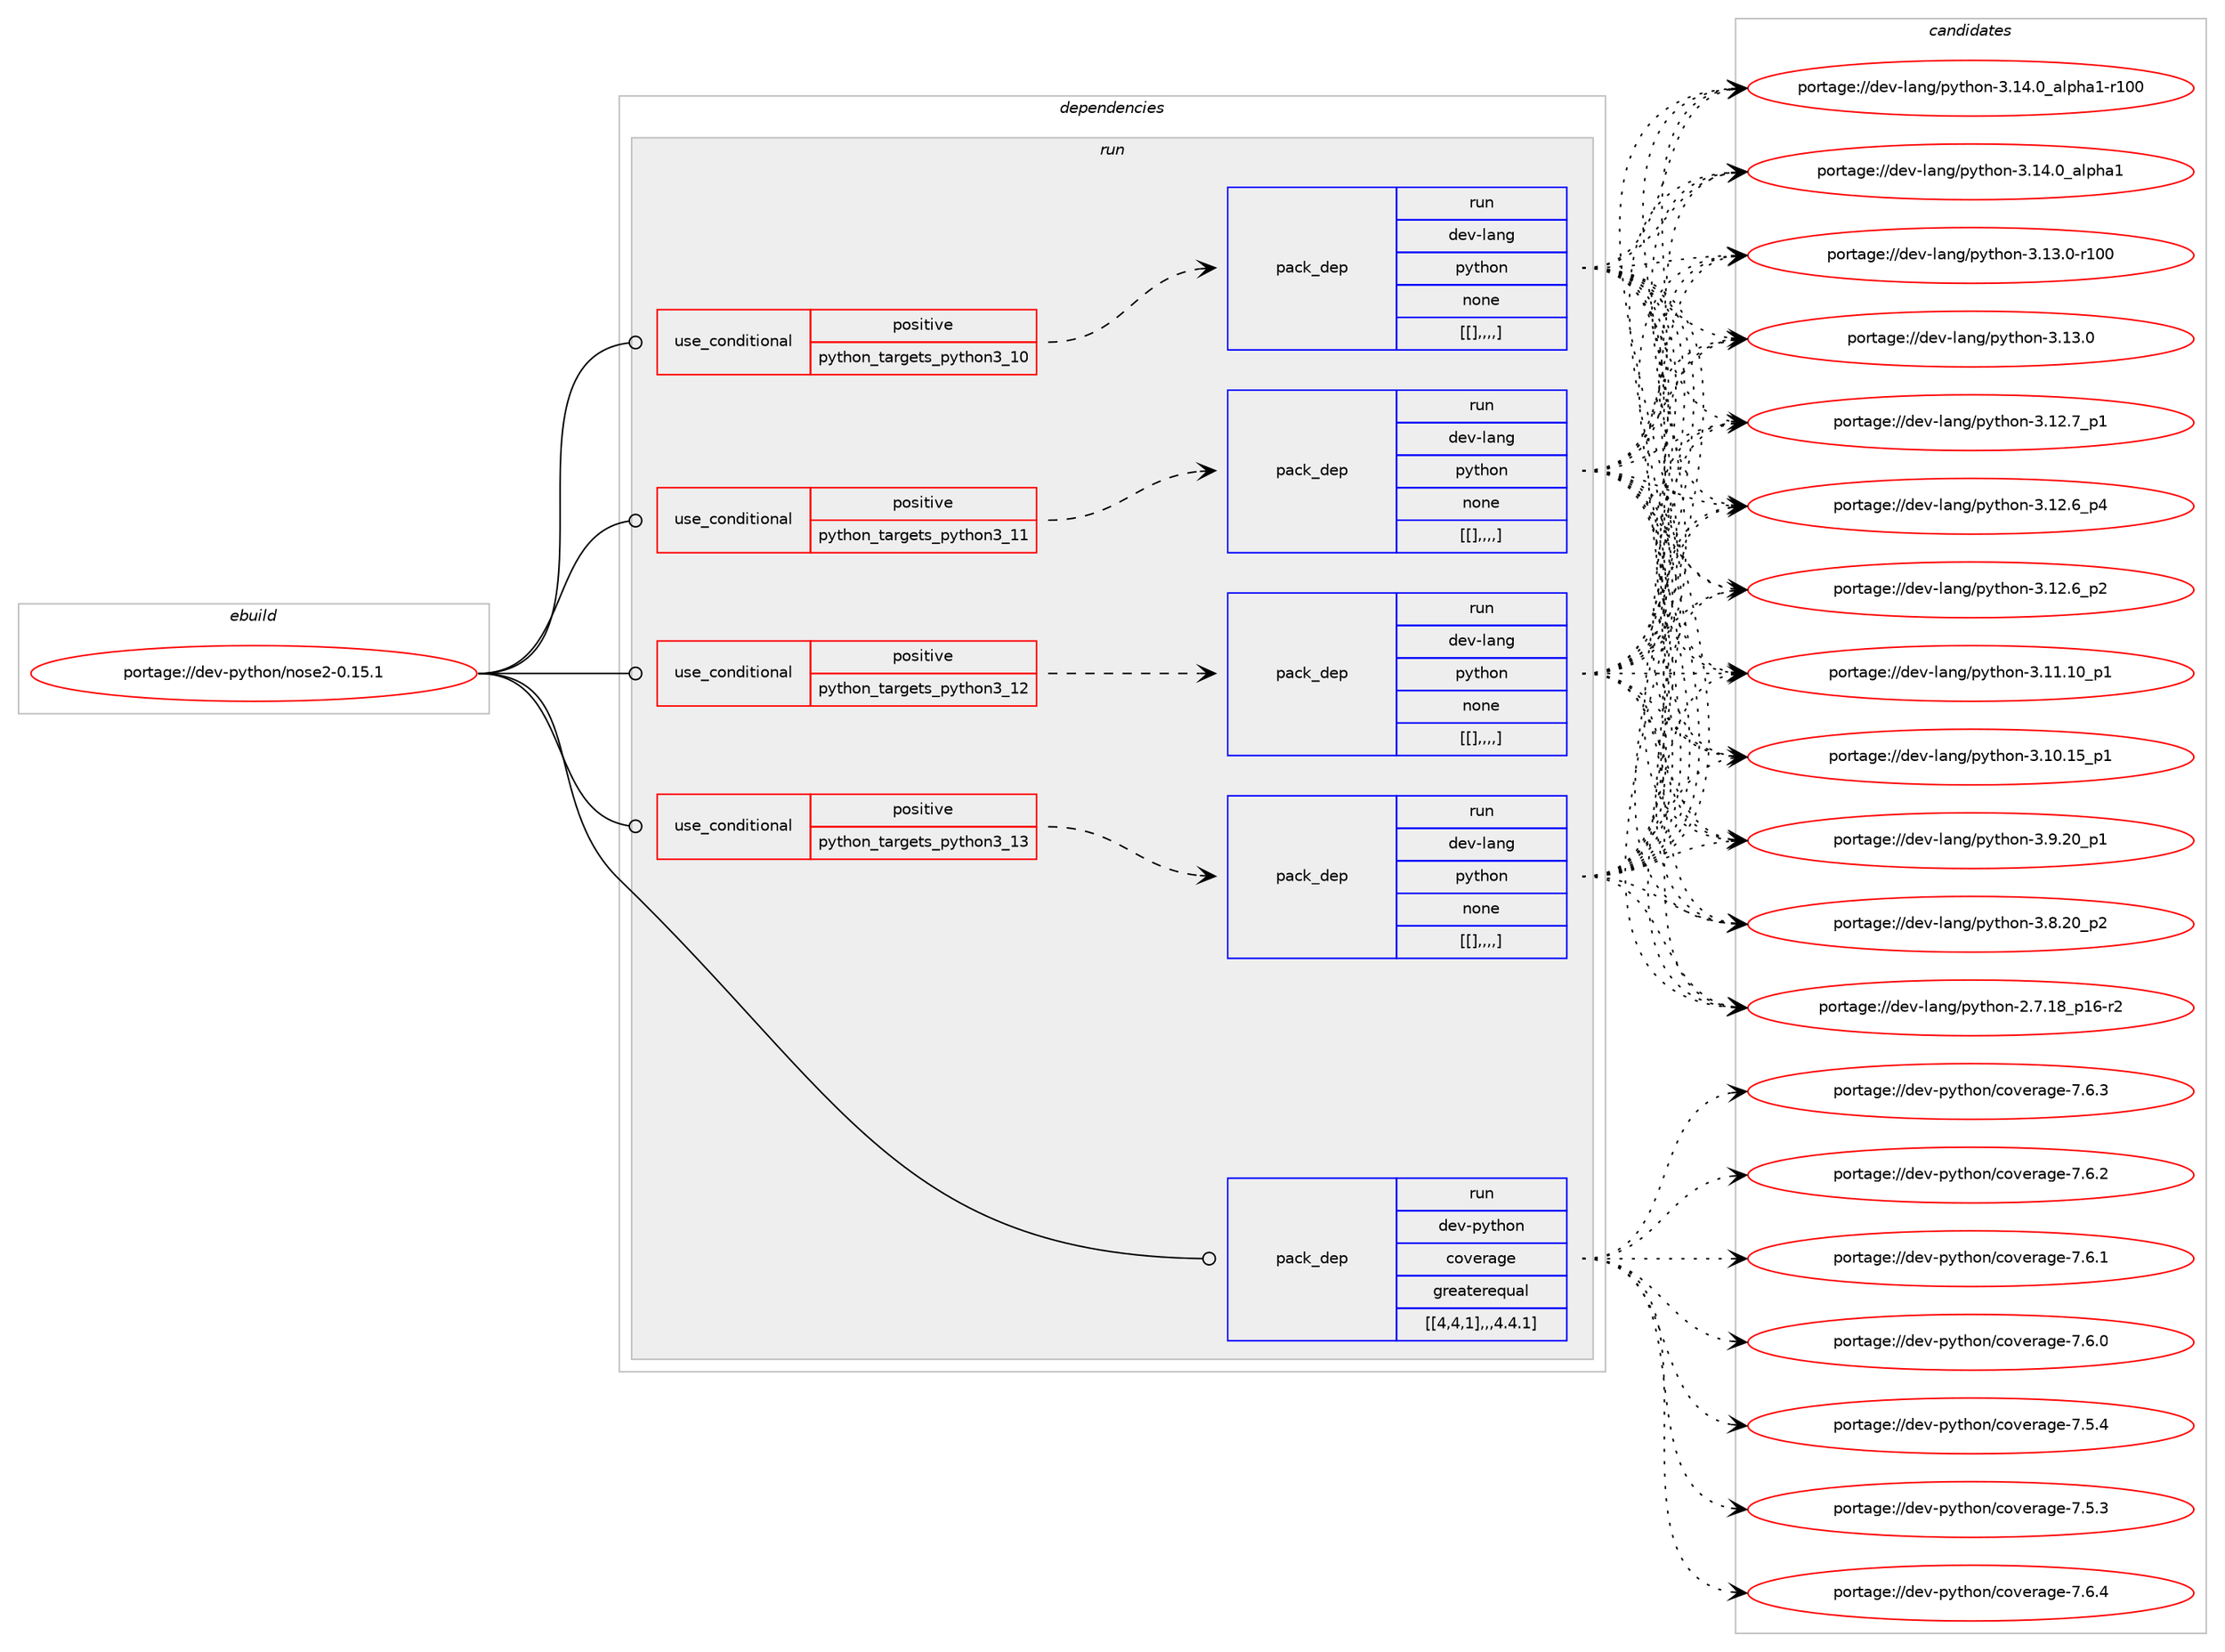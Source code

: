 digraph prolog {

# *************
# Graph options
# *************

newrank=true;
concentrate=true;
compound=true;
graph [rankdir=LR,fontname=Helvetica,fontsize=10,ranksep=1.5];#, ranksep=2.5, nodesep=0.2];
edge  [arrowhead=vee];
node  [fontname=Helvetica,fontsize=10];

# **********
# The ebuild
# **********

subgraph cluster_leftcol {
color=gray;
label=<<i>ebuild</i>>;
id [label="portage://dev-python/nose2-0.15.1", color=red, width=4, href="../dev-python/nose2-0.15.1.svg"];
}

# ****************
# The dependencies
# ****************

subgraph cluster_midcol {
color=gray;
label=<<i>dependencies</i>>;
subgraph cluster_compile {
fillcolor="#eeeeee";
style=filled;
label=<<i>compile</i>>;
}
subgraph cluster_compileandrun {
fillcolor="#eeeeee";
style=filled;
label=<<i>compile and run</i>>;
}
subgraph cluster_run {
fillcolor="#eeeeee";
style=filled;
label=<<i>run</i>>;
subgraph cond37651 {
dependency158419 [label=<<TABLE BORDER="0" CELLBORDER="1" CELLSPACING="0" CELLPADDING="4"><TR><TD ROWSPAN="3" CELLPADDING="10">use_conditional</TD></TR><TR><TD>positive</TD></TR><TR><TD>python_targets_python3_10</TD></TR></TABLE>>, shape=none, color=red];
subgraph pack119461 {
dependency158422 [label=<<TABLE BORDER="0" CELLBORDER="1" CELLSPACING="0" CELLPADDING="4" WIDTH="220"><TR><TD ROWSPAN="6" CELLPADDING="30">pack_dep</TD></TR><TR><TD WIDTH="110">run</TD></TR><TR><TD>dev-lang</TD></TR><TR><TD>python</TD></TR><TR><TD>none</TD></TR><TR><TD>[[],,,,]</TD></TR></TABLE>>, shape=none, color=blue];
}
dependency158419:e -> dependency158422:w [weight=20,style="dashed",arrowhead="vee"];
}
id:e -> dependency158419:w [weight=20,style="solid",arrowhead="odot"];
subgraph cond37654 {
dependency158501 [label=<<TABLE BORDER="0" CELLBORDER="1" CELLSPACING="0" CELLPADDING="4"><TR><TD ROWSPAN="3" CELLPADDING="10">use_conditional</TD></TR><TR><TD>positive</TD></TR><TR><TD>python_targets_python3_11</TD></TR></TABLE>>, shape=none, color=red];
subgraph pack119531 {
dependency158557 [label=<<TABLE BORDER="0" CELLBORDER="1" CELLSPACING="0" CELLPADDING="4" WIDTH="220"><TR><TD ROWSPAN="6" CELLPADDING="30">pack_dep</TD></TR><TR><TD WIDTH="110">run</TD></TR><TR><TD>dev-lang</TD></TR><TR><TD>python</TD></TR><TR><TD>none</TD></TR><TR><TD>[[],,,,]</TD></TR></TABLE>>, shape=none, color=blue];
}
dependency158501:e -> dependency158557:w [weight=20,style="dashed",arrowhead="vee"];
}
id:e -> dependency158501:w [weight=20,style="solid",arrowhead="odot"];
subgraph cond37692 {
dependency158581 [label=<<TABLE BORDER="0" CELLBORDER="1" CELLSPACING="0" CELLPADDING="4"><TR><TD ROWSPAN="3" CELLPADDING="10">use_conditional</TD></TR><TR><TD>positive</TD></TR><TR><TD>python_targets_python3_12</TD></TR></TABLE>>, shape=none, color=red];
subgraph pack119570 {
dependency158583 [label=<<TABLE BORDER="0" CELLBORDER="1" CELLSPACING="0" CELLPADDING="4" WIDTH="220"><TR><TD ROWSPAN="6" CELLPADDING="30">pack_dep</TD></TR><TR><TD WIDTH="110">run</TD></TR><TR><TD>dev-lang</TD></TR><TR><TD>python</TD></TR><TR><TD>none</TD></TR><TR><TD>[[],,,,]</TD></TR></TABLE>>, shape=none, color=blue];
}
dependency158581:e -> dependency158583:w [weight=20,style="dashed",arrowhead="vee"];
}
id:e -> dependency158581:w [weight=20,style="solid",arrowhead="odot"];
subgraph cond37719 {
dependency158642 [label=<<TABLE BORDER="0" CELLBORDER="1" CELLSPACING="0" CELLPADDING="4"><TR><TD ROWSPAN="3" CELLPADDING="10">use_conditional</TD></TR><TR><TD>positive</TD></TR><TR><TD>python_targets_python3_13</TD></TR></TABLE>>, shape=none, color=red];
subgraph pack119610 {
dependency158645 [label=<<TABLE BORDER="0" CELLBORDER="1" CELLSPACING="0" CELLPADDING="4" WIDTH="220"><TR><TD ROWSPAN="6" CELLPADDING="30">pack_dep</TD></TR><TR><TD WIDTH="110">run</TD></TR><TR><TD>dev-lang</TD></TR><TR><TD>python</TD></TR><TR><TD>none</TD></TR><TR><TD>[[],,,,]</TD></TR></TABLE>>, shape=none, color=blue];
}
dependency158642:e -> dependency158645:w [weight=20,style="dashed",arrowhead="vee"];
}
id:e -> dependency158642:w [weight=20,style="solid",arrowhead="odot"];
subgraph pack119613 {
dependency158652 [label=<<TABLE BORDER="0" CELLBORDER="1" CELLSPACING="0" CELLPADDING="4" WIDTH="220"><TR><TD ROWSPAN="6" CELLPADDING="30">pack_dep</TD></TR><TR><TD WIDTH="110">run</TD></TR><TR><TD>dev-python</TD></TR><TR><TD>coverage</TD></TR><TR><TD>greaterequal</TD></TR><TR><TD>[[4,4,1],,,4.4.1]</TD></TR></TABLE>>, shape=none, color=blue];
}
id:e -> dependency158652:w [weight=20,style="solid",arrowhead="odot"];
}
}

# **************
# The candidates
# **************

subgraph cluster_choices {
rank=same;
color=gray;
label=<<i>candidates</i>>;

subgraph choice119222 {
color=black;
nodesep=1;
choice100101118451089711010347112121116104111110455146495246489597108112104974945114494848 [label="portage://dev-lang/python-3.14.0_alpha1-r100", color=red, width=4,href="../dev-lang/python-3.14.0_alpha1-r100.svg"];
choice1001011184510897110103471121211161041111104551464952464895971081121049749 [label="portage://dev-lang/python-3.14.0_alpha1", color=red, width=4,href="../dev-lang/python-3.14.0_alpha1.svg"];
choice1001011184510897110103471121211161041111104551464951464845114494848 [label="portage://dev-lang/python-3.13.0-r100", color=red, width=4,href="../dev-lang/python-3.13.0-r100.svg"];
choice10010111845108971101034711212111610411111045514649514648 [label="portage://dev-lang/python-3.13.0", color=red, width=4,href="../dev-lang/python-3.13.0.svg"];
choice100101118451089711010347112121116104111110455146495046559511249 [label="portage://dev-lang/python-3.12.7_p1", color=red, width=4,href="../dev-lang/python-3.12.7_p1.svg"];
choice100101118451089711010347112121116104111110455146495046549511252 [label="portage://dev-lang/python-3.12.6_p4", color=red, width=4,href="../dev-lang/python-3.12.6_p4.svg"];
choice100101118451089711010347112121116104111110455146495046549511250 [label="portage://dev-lang/python-3.12.6_p2", color=red, width=4,href="../dev-lang/python-3.12.6_p2.svg"];
choice10010111845108971101034711212111610411111045514649494649489511249 [label="portage://dev-lang/python-3.11.10_p1", color=red, width=4,href="../dev-lang/python-3.11.10_p1.svg"];
choice10010111845108971101034711212111610411111045514649484649539511249 [label="portage://dev-lang/python-3.10.15_p1", color=red, width=4,href="../dev-lang/python-3.10.15_p1.svg"];
choice100101118451089711010347112121116104111110455146574650489511249 [label="portage://dev-lang/python-3.9.20_p1", color=red, width=4,href="../dev-lang/python-3.9.20_p1.svg"];
choice100101118451089711010347112121116104111110455146564650489511250 [label="portage://dev-lang/python-3.8.20_p2", color=red, width=4,href="../dev-lang/python-3.8.20_p2.svg"];
choice100101118451089711010347112121116104111110455046554649569511249544511450 [label="portage://dev-lang/python-2.7.18_p16-r2", color=red, width=4,href="../dev-lang/python-2.7.18_p16-r2.svg"];
dependency158422:e -> choice100101118451089711010347112121116104111110455146495246489597108112104974945114494848:w [style=dotted,weight="100"];
dependency158422:e -> choice1001011184510897110103471121211161041111104551464952464895971081121049749:w [style=dotted,weight="100"];
dependency158422:e -> choice1001011184510897110103471121211161041111104551464951464845114494848:w [style=dotted,weight="100"];
dependency158422:e -> choice10010111845108971101034711212111610411111045514649514648:w [style=dotted,weight="100"];
dependency158422:e -> choice100101118451089711010347112121116104111110455146495046559511249:w [style=dotted,weight="100"];
dependency158422:e -> choice100101118451089711010347112121116104111110455146495046549511252:w [style=dotted,weight="100"];
dependency158422:e -> choice100101118451089711010347112121116104111110455146495046549511250:w [style=dotted,weight="100"];
dependency158422:e -> choice10010111845108971101034711212111610411111045514649494649489511249:w [style=dotted,weight="100"];
dependency158422:e -> choice10010111845108971101034711212111610411111045514649484649539511249:w [style=dotted,weight="100"];
dependency158422:e -> choice100101118451089711010347112121116104111110455146574650489511249:w [style=dotted,weight="100"];
dependency158422:e -> choice100101118451089711010347112121116104111110455146564650489511250:w [style=dotted,weight="100"];
dependency158422:e -> choice100101118451089711010347112121116104111110455046554649569511249544511450:w [style=dotted,weight="100"];
}
subgraph choice119239 {
color=black;
nodesep=1;
choice100101118451089711010347112121116104111110455146495246489597108112104974945114494848 [label="portage://dev-lang/python-3.14.0_alpha1-r100", color=red, width=4,href="../dev-lang/python-3.14.0_alpha1-r100.svg"];
choice1001011184510897110103471121211161041111104551464952464895971081121049749 [label="portage://dev-lang/python-3.14.0_alpha1", color=red, width=4,href="../dev-lang/python-3.14.0_alpha1.svg"];
choice1001011184510897110103471121211161041111104551464951464845114494848 [label="portage://dev-lang/python-3.13.0-r100", color=red, width=4,href="../dev-lang/python-3.13.0-r100.svg"];
choice10010111845108971101034711212111610411111045514649514648 [label="portage://dev-lang/python-3.13.0", color=red, width=4,href="../dev-lang/python-3.13.0.svg"];
choice100101118451089711010347112121116104111110455146495046559511249 [label="portage://dev-lang/python-3.12.7_p1", color=red, width=4,href="../dev-lang/python-3.12.7_p1.svg"];
choice100101118451089711010347112121116104111110455146495046549511252 [label="portage://dev-lang/python-3.12.6_p4", color=red, width=4,href="../dev-lang/python-3.12.6_p4.svg"];
choice100101118451089711010347112121116104111110455146495046549511250 [label="portage://dev-lang/python-3.12.6_p2", color=red, width=4,href="../dev-lang/python-3.12.6_p2.svg"];
choice10010111845108971101034711212111610411111045514649494649489511249 [label="portage://dev-lang/python-3.11.10_p1", color=red, width=4,href="../dev-lang/python-3.11.10_p1.svg"];
choice10010111845108971101034711212111610411111045514649484649539511249 [label="portage://dev-lang/python-3.10.15_p1", color=red, width=4,href="../dev-lang/python-3.10.15_p1.svg"];
choice100101118451089711010347112121116104111110455146574650489511249 [label="portage://dev-lang/python-3.9.20_p1", color=red, width=4,href="../dev-lang/python-3.9.20_p1.svg"];
choice100101118451089711010347112121116104111110455146564650489511250 [label="portage://dev-lang/python-3.8.20_p2", color=red, width=4,href="../dev-lang/python-3.8.20_p2.svg"];
choice100101118451089711010347112121116104111110455046554649569511249544511450 [label="portage://dev-lang/python-2.7.18_p16-r2", color=red, width=4,href="../dev-lang/python-2.7.18_p16-r2.svg"];
dependency158557:e -> choice100101118451089711010347112121116104111110455146495246489597108112104974945114494848:w [style=dotted,weight="100"];
dependency158557:e -> choice1001011184510897110103471121211161041111104551464952464895971081121049749:w [style=dotted,weight="100"];
dependency158557:e -> choice1001011184510897110103471121211161041111104551464951464845114494848:w [style=dotted,weight="100"];
dependency158557:e -> choice10010111845108971101034711212111610411111045514649514648:w [style=dotted,weight="100"];
dependency158557:e -> choice100101118451089711010347112121116104111110455146495046559511249:w [style=dotted,weight="100"];
dependency158557:e -> choice100101118451089711010347112121116104111110455146495046549511252:w [style=dotted,weight="100"];
dependency158557:e -> choice100101118451089711010347112121116104111110455146495046549511250:w [style=dotted,weight="100"];
dependency158557:e -> choice10010111845108971101034711212111610411111045514649494649489511249:w [style=dotted,weight="100"];
dependency158557:e -> choice10010111845108971101034711212111610411111045514649484649539511249:w [style=dotted,weight="100"];
dependency158557:e -> choice100101118451089711010347112121116104111110455146574650489511249:w [style=dotted,weight="100"];
dependency158557:e -> choice100101118451089711010347112121116104111110455146564650489511250:w [style=dotted,weight="100"];
dependency158557:e -> choice100101118451089711010347112121116104111110455046554649569511249544511450:w [style=dotted,weight="100"];
}
subgraph choice119251 {
color=black;
nodesep=1;
choice100101118451089711010347112121116104111110455146495246489597108112104974945114494848 [label="portage://dev-lang/python-3.14.0_alpha1-r100", color=red, width=4,href="../dev-lang/python-3.14.0_alpha1-r100.svg"];
choice1001011184510897110103471121211161041111104551464952464895971081121049749 [label="portage://dev-lang/python-3.14.0_alpha1", color=red, width=4,href="../dev-lang/python-3.14.0_alpha1.svg"];
choice1001011184510897110103471121211161041111104551464951464845114494848 [label="portage://dev-lang/python-3.13.0-r100", color=red, width=4,href="../dev-lang/python-3.13.0-r100.svg"];
choice10010111845108971101034711212111610411111045514649514648 [label="portage://dev-lang/python-3.13.0", color=red, width=4,href="../dev-lang/python-3.13.0.svg"];
choice100101118451089711010347112121116104111110455146495046559511249 [label="portage://dev-lang/python-3.12.7_p1", color=red, width=4,href="../dev-lang/python-3.12.7_p1.svg"];
choice100101118451089711010347112121116104111110455146495046549511252 [label="portage://dev-lang/python-3.12.6_p4", color=red, width=4,href="../dev-lang/python-3.12.6_p4.svg"];
choice100101118451089711010347112121116104111110455146495046549511250 [label="portage://dev-lang/python-3.12.6_p2", color=red, width=4,href="../dev-lang/python-3.12.6_p2.svg"];
choice10010111845108971101034711212111610411111045514649494649489511249 [label="portage://dev-lang/python-3.11.10_p1", color=red, width=4,href="../dev-lang/python-3.11.10_p1.svg"];
choice10010111845108971101034711212111610411111045514649484649539511249 [label="portage://dev-lang/python-3.10.15_p1", color=red, width=4,href="../dev-lang/python-3.10.15_p1.svg"];
choice100101118451089711010347112121116104111110455146574650489511249 [label="portage://dev-lang/python-3.9.20_p1", color=red, width=4,href="../dev-lang/python-3.9.20_p1.svg"];
choice100101118451089711010347112121116104111110455146564650489511250 [label="portage://dev-lang/python-3.8.20_p2", color=red, width=4,href="../dev-lang/python-3.8.20_p2.svg"];
choice100101118451089711010347112121116104111110455046554649569511249544511450 [label="portage://dev-lang/python-2.7.18_p16-r2", color=red, width=4,href="../dev-lang/python-2.7.18_p16-r2.svg"];
dependency158583:e -> choice100101118451089711010347112121116104111110455146495246489597108112104974945114494848:w [style=dotted,weight="100"];
dependency158583:e -> choice1001011184510897110103471121211161041111104551464952464895971081121049749:w [style=dotted,weight="100"];
dependency158583:e -> choice1001011184510897110103471121211161041111104551464951464845114494848:w [style=dotted,weight="100"];
dependency158583:e -> choice10010111845108971101034711212111610411111045514649514648:w [style=dotted,weight="100"];
dependency158583:e -> choice100101118451089711010347112121116104111110455146495046559511249:w [style=dotted,weight="100"];
dependency158583:e -> choice100101118451089711010347112121116104111110455146495046549511252:w [style=dotted,weight="100"];
dependency158583:e -> choice100101118451089711010347112121116104111110455146495046549511250:w [style=dotted,weight="100"];
dependency158583:e -> choice10010111845108971101034711212111610411111045514649494649489511249:w [style=dotted,weight="100"];
dependency158583:e -> choice10010111845108971101034711212111610411111045514649484649539511249:w [style=dotted,weight="100"];
dependency158583:e -> choice100101118451089711010347112121116104111110455146574650489511249:w [style=dotted,weight="100"];
dependency158583:e -> choice100101118451089711010347112121116104111110455146564650489511250:w [style=dotted,weight="100"];
dependency158583:e -> choice100101118451089711010347112121116104111110455046554649569511249544511450:w [style=dotted,weight="100"];
}
subgraph choice119269 {
color=black;
nodesep=1;
choice100101118451089711010347112121116104111110455146495246489597108112104974945114494848 [label="portage://dev-lang/python-3.14.0_alpha1-r100", color=red, width=4,href="../dev-lang/python-3.14.0_alpha1-r100.svg"];
choice1001011184510897110103471121211161041111104551464952464895971081121049749 [label="portage://dev-lang/python-3.14.0_alpha1", color=red, width=4,href="../dev-lang/python-3.14.0_alpha1.svg"];
choice1001011184510897110103471121211161041111104551464951464845114494848 [label="portage://dev-lang/python-3.13.0-r100", color=red, width=4,href="../dev-lang/python-3.13.0-r100.svg"];
choice10010111845108971101034711212111610411111045514649514648 [label="portage://dev-lang/python-3.13.0", color=red, width=4,href="../dev-lang/python-3.13.0.svg"];
choice100101118451089711010347112121116104111110455146495046559511249 [label="portage://dev-lang/python-3.12.7_p1", color=red, width=4,href="../dev-lang/python-3.12.7_p1.svg"];
choice100101118451089711010347112121116104111110455146495046549511252 [label="portage://dev-lang/python-3.12.6_p4", color=red, width=4,href="../dev-lang/python-3.12.6_p4.svg"];
choice100101118451089711010347112121116104111110455146495046549511250 [label="portage://dev-lang/python-3.12.6_p2", color=red, width=4,href="../dev-lang/python-3.12.6_p2.svg"];
choice10010111845108971101034711212111610411111045514649494649489511249 [label="portage://dev-lang/python-3.11.10_p1", color=red, width=4,href="../dev-lang/python-3.11.10_p1.svg"];
choice10010111845108971101034711212111610411111045514649484649539511249 [label="portage://dev-lang/python-3.10.15_p1", color=red, width=4,href="../dev-lang/python-3.10.15_p1.svg"];
choice100101118451089711010347112121116104111110455146574650489511249 [label="portage://dev-lang/python-3.9.20_p1", color=red, width=4,href="../dev-lang/python-3.9.20_p1.svg"];
choice100101118451089711010347112121116104111110455146564650489511250 [label="portage://dev-lang/python-3.8.20_p2", color=red, width=4,href="../dev-lang/python-3.8.20_p2.svg"];
choice100101118451089711010347112121116104111110455046554649569511249544511450 [label="portage://dev-lang/python-2.7.18_p16-r2", color=red, width=4,href="../dev-lang/python-2.7.18_p16-r2.svg"];
dependency158645:e -> choice100101118451089711010347112121116104111110455146495246489597108112104974945114494848:w [style=dotted,weight="100"];
dependency158645:e -> choice1001011184510897110103471121211161041111104551464952464895971081121049749:w [style=dotted,weight="100"];
dependency158645:e -> choice1001011184510897110103471121211161041111104551464951464845114494848:w [style=dotted,weight="100"];
dependency158645:e -> choice10010111845108971101034711212111610411111045514649514648:w [style=dotted,weight="100"];
dependency158645:e -> choice100101118451089711010347112121116104111110455146495046559511249:w [style=dotted,weight="100"];
dependency158645:e -> choice100101118451089711010347112121116104111110455146495046549511252:w [style=dotted,weight="100"];
dependency158645:e -> choice100101118451089711010347112121116104111110455146495046549511250:w [style=dotted,weight="100"];
dependency158645:e -> choice10010111845108971101034711212111610411111045514649494649489511249:w [style=dotted,weight="100"];
dependency158645:e -> choice10010111845108971101034711212111610411111045514649484649539511249:w [style=dotted,weight="100"];
dependency158645:e -> choice100101118451089711010347112121116104111110455146574650489511249:w [style=dotted,weight="100"];
dependency158645:e -> choice100101118451089711010347112121116104111110455146564650489511250:w [style=dotted,weight="100"];
dependency158645:e -> choice100101118451089711010347112121116104111110455046554649569511249544511450:w [style=dotted,weight="100"];
}
subgraph choice119275 {
color=black;
nodesep=1;
choice10010111845112121116104111110479911111810111497103101455546544652 [label="portage://dev-python/coverage-7.6.4", color=red, width=4,href="../dev-python/coverage-7.6.4.svg"];
choice10010111845112121116104111110479911111810111497103101455546544651 [label="portage://dev-python/coverage-7.6.3", color=red, width=4,href="../dev-python/coverage-7.6.3.svg"];
choice10010111845112121116104111110479911111810111497103101455546544650 [label="portage://dev-python/coverage-7.6.2", color=red, width=4,href="../dev-python/coverage-7.6.2.svg"];
choice10010111845112121116104111110479911111810111497103101455546544649 [label="portage://dev-python/coverage-7.6.1", color=red, width=4,href="../dev-python/coverage-7.6.1.svg"];
choice10010111845112121116104111110479911111810111497103101455546544648 [label="portage://dev-python/coverage-7.6.0", color=red, width=4,href="../dev-python/coverage-7.6.0.svg"];
choice10010111845112121116104111110479911111810111497103101455546534652 [label="portage://dev-python/coverage-7.5.4", color=red, width=4,href="../dev-python/coverage-7.5.4.svg"];
choice10010111845112121116104111110479911111810111497103101455546534651 [label="portage://dev-python/coverage-7.5.3", color=red, width=4,href="../dev-python/coverage-7.5.3.svg"];
dependency158652:e -> choice10010111845112121116104111110479911111810111497103101455546544652:w [style=dotted,weight="100"];
dependency158652:e -> choice10010111845112121116104111110479911111810111497103101455546544651:w [style=dotted,weight="100"];
dependency158652:e -> choice10010111845112121116104111110479911111810111497103101455546544650:w [style=dotted,weight="100"];
dependency158652:e -> choice10010111845112121116104111110479911111810111497103101455546544649:w [style=dotted,weight="100"];
dependency158652:e -> choice10010111845112121116104111110479911111810111497103101455546544648:w [style=dotted,weight="100"];
dependency158652:e -> choice10010111845112121116104111110479911111810111497103101455546534652:w [style=dotted,weight="100"];
dependency158652:e -> choice10010111845112121116104111110479911111810111497103101455546534651:w [style=dotted,weight="100"];
}
}

}
